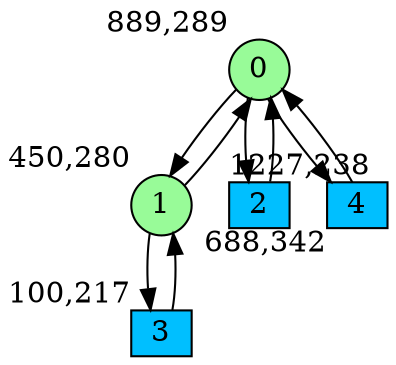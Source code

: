 digraph G {
graph [bgcolor=white]
node [shape=circle, style = filled, fillcolor=white,fixedsize=true, width=0.4, height=0.3 ]
0[xlabel="889,289", pos = "12.3281,0.828125!", fillcolor=palegreen ];
1[xlabel="450,280", pos = "5.46875,0.96875!", fillcolor=palegreen ];
2[xlabel="1227,238", pos = "17.6094,1.625!", fillcolor=deepskyblue, shape=box ];
3[xlabel="100,217", pos = "0,1.95313!", fillcolor=deepskyblue, shape=box ];
4[xlabel="688,342", pos = "9.1875,0!", fillcolor=deepskyblue, shape=box ];
0->1 ;
0->2 ;
0->4 ;
1->0 ;
1->3 ;
2->0 ;
3->1 ;
4->0 ;
}

